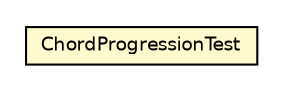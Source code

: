 #!/usr/local/bin/dot
#
# Class diagram 
# Generated by UMLGraph version R5_6-24-gf6e263 (http://www.umlgraph.org/)
#

digraph G {
	edge [fontname="Helvetica",fontsize=10,labelfontname="Helvetica",labelfontsize=10];
	node [fontname="Helvetica",fontsize=10,shape=plaintext];
	nodesep=0.25;
	ranksep=0.5;
	// com.rockhoppertech.music.chord.ChordProgressionTest
	c696 [label=<<table title="com.rockhoppertech.music.chord.ChordProgressionTest" border="0" cellborder="1" cellspacing="0" cellpadding="2" port="p" bgcolor="lemonChiffon" href="./ChordProgressionTest.html">
		<tr><td><table border="0" cellspacing="0" cellpadding="1">
<tr><td align="center" balign="center"> ChordProgressionTest </td></tr>
		</table></td></tr>
		</table>>, URL="./ChordProgressionTest.html", fontname="Helvetica", fontcolor="black", fontsize=9.0];
}

